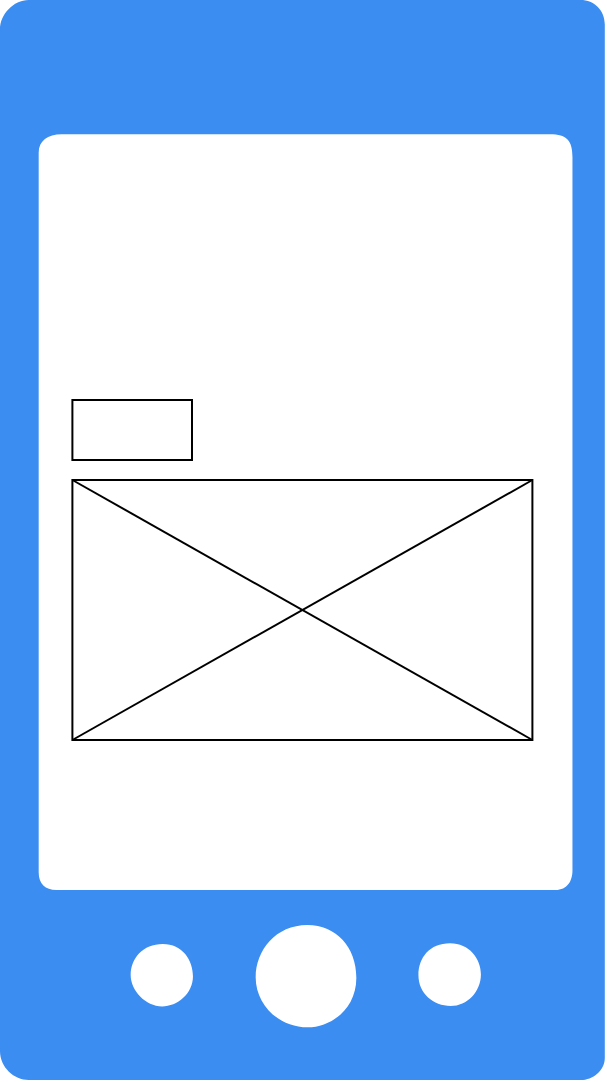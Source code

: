 <mxfile version="22.1.4" type="device">
  <diagram name="Page-1" id="mUyAikBEkfKeO0XjISf7">
    <mxGraphModel dx="1106" dy="623" grid="1" gridSize="10" guides="1" tooltips="1" connect="1" arrows="1" fold="1" page="1" pageScale="1" pageWidth="850" pageHeight="1100" math="0" shadow="0">
      <root>
        <mxCell id="0" />
        <mxCell id="1" parent="0" />
        <mxCell id="HVUczFYNgCfFE6jhYIkl-3" value="" style="sketch=0;html=1;aspect=fixed;strokeColor=none;shadow=0;fillColor=#3B8DF1;verticalAlign=top;labelPosition=center;verticalLabelPosition=bottom;shape=mxgraph.gcp2.phone_android" parent="1" vertex="1">
          <mxGeometry x="274" y="50" width="302.4" height="540" as="geometry" />
        </mxCell>
        <mxCell id="GwhOQZ08h-0G7rUX-uAW-1" value="" style="rounded=0;whiteSpace=wrap;html=1;" parent="1" vertex="1">
          <mxGeometry x="310.2" y="290" width="230" height="130" as="geometry" />
        </mxCell>
        <mxCell id="GwhOQZ08h-0G7rUX-uAW-5" value="" style="endArrow=none;html=1;rounded=0;entryX=1;entryY=0;entryDx=0;entryDy=0;exitX=0;exitY=1;exitDx=0;exitDy=0;" parent="1" source="GwhOQZ08h-0G7rUX-uAW-1" target="GwhOQZ08h-0G7rUX-uAW-1" edge="1">
          <mxGeometry width="50" height="50" relative="1" as="geometry">
            <mxPoint x="400" y="350" as="sourcePoint" />
            <mxPoint x="450" y="300" as="targetPoint" />
          </mxGeometry>
        </mxCell>
        <mxCell id="GwhOQZ08h-0G7rUX-uAW-6" value="" style="endArrow=none;html=1;rounded=0;entryX=0;entryY=0;entryDx=0;entryDy=0;exitX=1;exitY=1;exitDx=0;exitDy=0;" parent="1" source="GwhOQZ08h-0G7rUX-uAW-1" target="GwhOQZ08h-0G7rUX-uAW-1" edge="1">
          <mxGeometry width="50" height="50" relative="1" as="geometry">
            <mxPoint x="400" y="350" as="sourcePoint" />
            <mxPoint x="450" y="300" as="targetPoint" />
          </mxGeometry>
        </mxCell>
        <mxCell id="zu3UjDhR047ESKHf1mxj-1" value="" style="rounded=0;whiteSpace=wrap;html=1;" parent="1" vertex="1">
          <mxGeometry x="310.2" y="250" width="59.8" height="30" as="geometry" />
        </mxCell>
      </root>
    </mxGraphModel>
  </diagram>
</mxfile>
